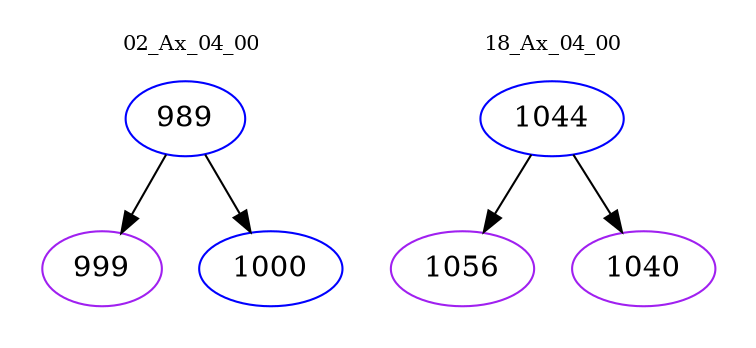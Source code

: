 digraph{
subgraph cluster_0 {
color = white
label = "02_Ax_04_00";
fontsize=10;
T0_989 [label="989", color="blue"]
T0_989 -> T0_999 [color="black"]
T0_999 [label="999", color="purple"]
T0_989 -> T0_1000 [color="black"]
T0_1000 [label="1000", color="blue"]
}
subgraph cluster_1 {
color = white
label = "18_Ax_04_00";
fontsize=10;
T1_1044 [label="1044", color="blue"]
T1_1044 -> T1_1056 [color="black"]
T1_1056 [label="1056", color="purple"]
T1_1044 -> T1_1040 [color="black"]
T1_1040 [label="1040", color="purple"]
}
}
